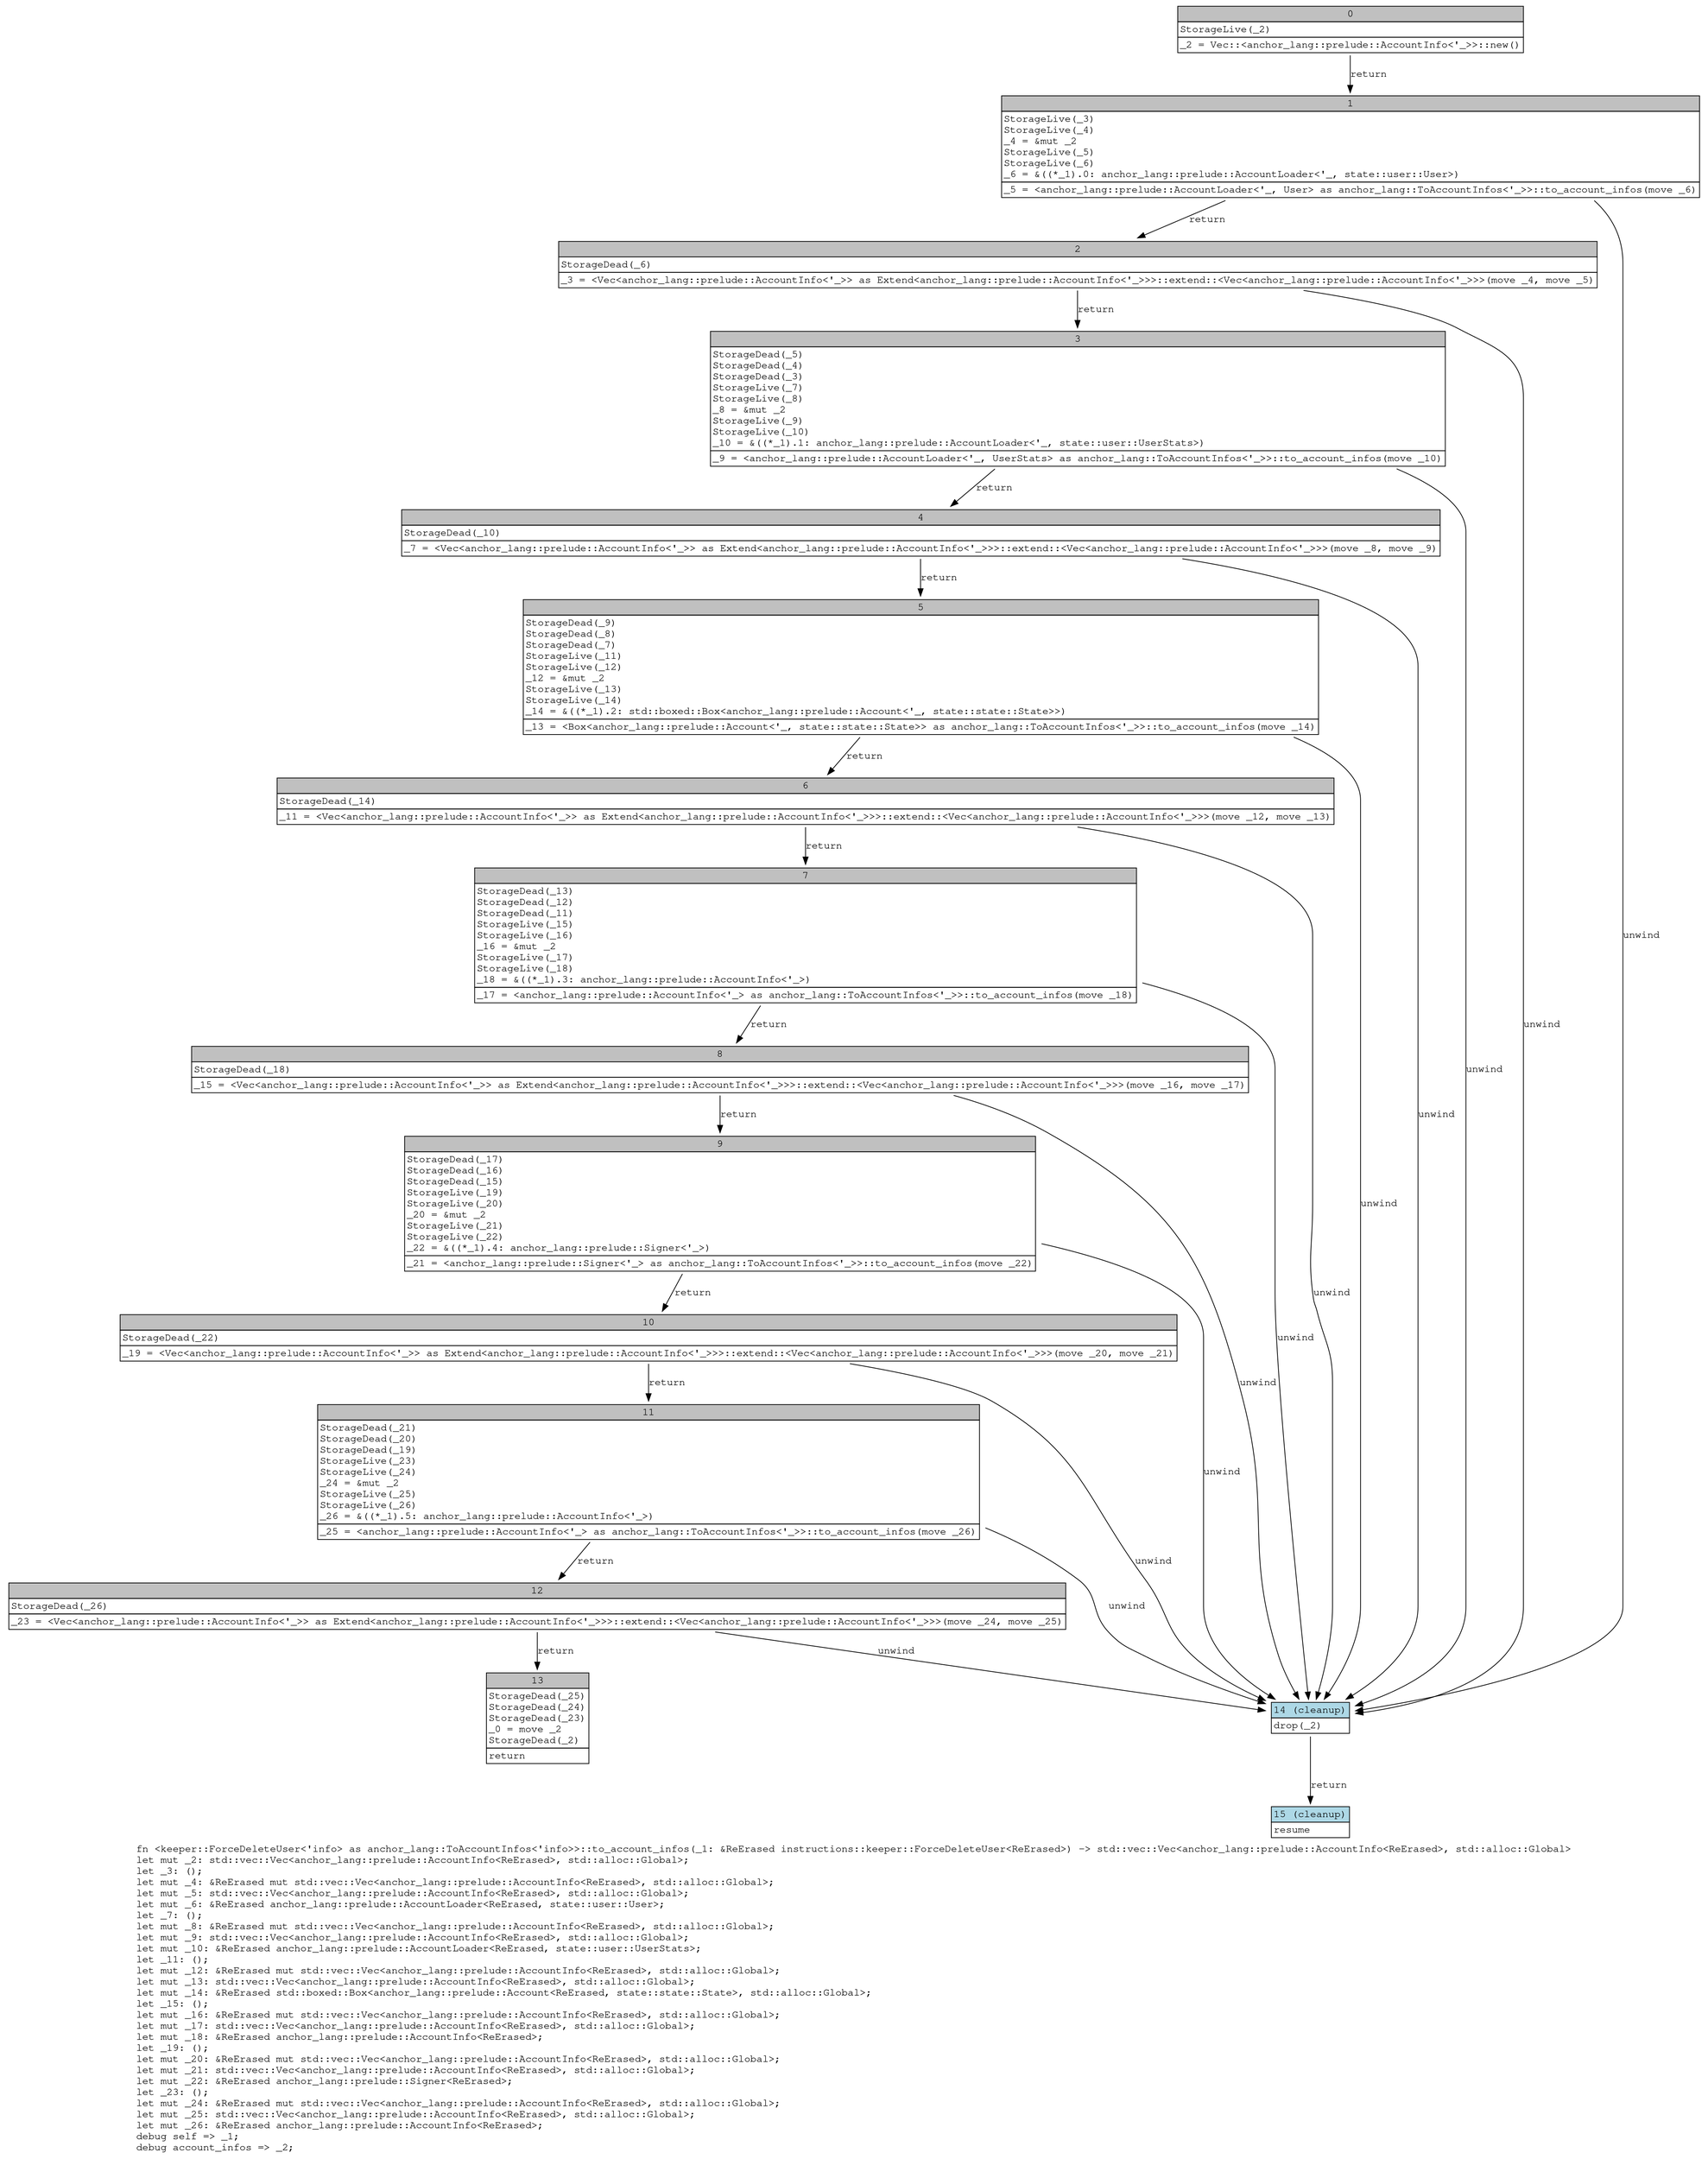 digraph Mir_0_11286 {
    graph [fontname="Courier, monospace"];
    node [fontname="Courier, monospace"];
    edge [fontname="Courier, monospace"];
    label=<fn &lt;keeper::ForceDeleteUser&lt;'info&gt; as anchor_lang::ToAccountInfos&lt;'info&gt;&gt;::to_account_infos(_1: &amp;ReErased instructions::keeper::ForceDeleteUser&lt;ReErased&gt;) -&gt; std::vec::Vec&lt;anchor_lang::prelude::AccountInfo&lt;ReErased&gt;, std::alloc::Global&gt;<br align="left"/>let mut _2: std::vec::Vec&lt;anchor_lang::prelude::AccountInfo&lt;ReErased&gt;, std::alloc::Global&gt;;<br align="left"/>let _3: ();<br align="left"/>let mut _4: &amp;ReErased mut std::vec::Vec&lt;anchor_lang::prelude::AccountInfo&lt;ReErased&gt;, std::alloc::Global&gt;;<br align="left"/>let mut _5: std::vec::Vec&lt;anchor_lang::prelude::AccountInfo&lt;ReErased&gt;, std::alloc::Global&gt;;<br align="left"/>let mut _6: &amp;ReErased anchor_lang::prelude::AccountLoader&lt;ReErased, state::user::User&gt;;<br align="left"/>let _7: ();<br align="left"/>let mut _8: &amp;ReErased mut std::vec::Vec&lt;anchor_lang::prelude::AccountInfo&lt;ReErased&gt;, std::alloc::Global&gt;;<br align="left"/>let mut _9: std::vec::Vec&lt;anchor_lang::prelude::AccountInfo&lt;ReErased&gt;, std::alloc::Global&gt;;<br align="left"/>let mut _10: &amp;ReErased anchor_lang::prelude::AccountLoader&lt;ReErased, state::user::UserStats&gt;;<br align="left"/>let _11: ();<br align="left"/>let mut _12: &amp;ReErased mut std::vec::Vec&lt;anchor_lang::prelude::AccountInfo&lt;ReErased&gt;, std::alloc::Global&gt;;<br align="left"/>let mut _13: std::vec::Vec&lt;anchor_lang::prelude::AccountInfo&lt;ReErased&gt;, std::alloc::Global&gt;;<br align="left"/>let mut _14: &amp;ReErased std::boxed::Box&lt;anchor_lang::prelude::Account&lt;ReErased, state::state::State&gt;, std::alloc::Global&gt;;<br align="left"/>let _15: ();<br align="left"/>let mut _16: &amp;ReErased mut std::vec::Vec&lt;anchor_lang::prelude::AccountInfo&lt;ReErased&gt;, std::alloc::Global&gt;;<br align="left"/>let mut _17: std::vec::Vec&lt;anchor_lang::prelude::AccountInfo&lt;ReErased&gt;, std::alloc::Global&gt;;<br align="left"/>let mut _18: &amp;ReErased anchor_lang::prelude::AccountInfo&lt;ReErased&gt;;<br align="left"/>let _19: ();<br align="left"/>let mut _20: &amp;ReErased mut std::vec::Vec&lt;anchor_lang::prelude::AccountInfo&lt;ReErased&gt;, std::alloc::Global&gt;;<br align="left"/>let mut _21: std::vec::Vec&lt;anchor_lang::prelude::AccountInfo&lt;ReErased&gt;, std::alloc::Global&gt;;<br align="left"/>let mut _22: &amp;ReErased anchor_lang::prelude::Signer&lt;ReErased&gt;;<br align="left"/>let _23: ();<br align="left"/>let mut _24: &amp;ReErased mut std::vec::Vec&lt;anchor_lang::prelude::AccountInfo&lt;ReErased&gt;, std::alloc::Global&gt;;<br align="left"/>let mut _25: std::vec::Vec&lt;anchor_lang::prelude::AccountInfo&lt;ReErased&gt;, std::alloc::Global&gt;;<br align="left"/>let mut _26: &amp;ReErased anchor_lang::prelude::AccountInfo&lt;ReErased&gt;;<br align="left"/>debug self =&gt; _1;<br align="left"/>debug account_infos =&gt; _2;<br align="left"/>>;
    bb0__0_11286 [shape="none", label=<<table border="0" cellborder="1" cellspacing="0"><tr><td bgcolor="gray" align="center" colspan="1">0</td></tr><tr><td align="left" balign="left">StorageLive(_2)<br/></td></tr><tr><td align="left">_2 = Vec::&lt;anchor_lang::prelude::AccountInfo&lt;'_&gt;&gt;::new()</td></tr></table>>];
    bb1__0_11286 [shape="none", label=<<table border="0" cellborder="1" cellspacing="0"><tr><td bgcolor="gray" align="center" colspan="1">1</td></tr><tr><td align="left" balign="left">StorageLive(_3)<br/>StorageLive(_4)<br/>_4 = &amp;mut _2<br/>StorageLive(_5)<br/>StorageLive(_6)<br/>_6 = &amp;((*_1).0: anchor_lang::prelude::AccountLoader&lt;'_, state::user::User&gt;)<br/></td></tr><tr><td align="left">_5 = &lt;anchor_lang::prelude::AccountLoader&lt;'_, User&gt; as anchor_lang::ToAccountInfos&lt;'_&gt;&gt;::to_account_infos(move _6)</td></tr></table>>];
    bb2__0_11286 [shape="none", label=<<table border="0" cellborder="1" cellspacing="0"><tr><td bgcolor="gray" align="center" colspan="1">2</td></tr><tr><td align="left" balign="left">StorageDead(_6)<br/></td></tr><tr><td align="left">_3 = &lt;Vec&lt;anchor_lang::prelude::AccountInfo&lt;'_&gt;&gt; as Extend&lt;anchor_lang::prelude::AccountInfo&lt;'_&gt;&gt;&gt;::extend::&lt;Vec&lt;anchor_lang::prelude::AccountInfo&lt;'_&gt;&gt;&gt;(move _4, move _5)</td></tr></table>>];
    bb3__0_11286 [shape="none", label=<<table border="0" cellborder="1" cellspacing="0"><tr><td bgcolor="gray" align="center" colspan="1">3</td></tr><tr><td align="left" balign="left">StorageDead(_5)<br/>StorageDead(_4)<br/>StorageDead(_3)<br/>StorageLive(_7)<br/>StorageLive(_8)<br/>_8 = &amp;mut _2<br/>StorageLive(_9)<br/>StorageLive(_10)<br/>_10 = &amp;((*_1).1: anchor_lang::prelude::AccountLoader&lt;'_, state::user::UserStats&gt;)<br/></td></tr><tr><td align="left">_9 = &lt;anchor_lang::prelude::AccountLoader&lt;'_, UserStats&gt; as anchor_lang::ToAccountInfos&lt;'_&gt;&gt;::to_account_infos(move _10)</td></tr></table>>];
    bb4__0_11286 [shape="none", label=<<table border="0" cellborder="1" cellspacing="0"><tr><td bgcolor="gray" align="center" colspan="1">4</td></tr><tr><td align="left" balign="left">StorageDead(_10)<br/></td></tr><tr><td align="left">_7 = &lt;Vec&lt;anchor_lang::prelude::AccountInfo&lt;'_&gt;&gt; as Extend&lt;anchor_lang::prelude::AccountInfo&lt;'_&gt;&gt;&gt;::extend::&lt;Vec&lt;anchor_lang::prelude::AccountInfo&lt;'_&gt;&gt;&gt;(move _8, move _9)</td></tr></table>>];
    bb5__0_11286 [shape="none", label=<<table border="0" cellborder="1" cellspacing="0"><tr><td bgcolor="gray" align="center" colspan="1">5</td></tr><tr><td align="left" balign="left">StorageDead(_9)<br/>StorageDead(_8)<br/>StorageDead(_7)<br/>StorageLive(_11)<br/>StorageLive(_12)<br/>_12 = &amp;mut _2<br/>StorageLive(_13)<br/>StorageLive(_14)<br/>_14 = &amp;((*_1).2: std::boxed::Box&lt;anchor_lang::prelude::Account&lt;'_, state::state::State&gt;&gt;)<br/></td></tr><tr><td align="left">_13 = &lt;Box&lt;anchor_lang::prelude::Account&lt;'_, state::state::State&gt;&gt; as anchor_lang::ToAccountInfos&lt;'_&gt;&gt;::to_account_infos(move _14)</td></tr></table>>];
    bb6__0_11286 [shape="none", label=<<table border="0" cellborder="1" cellspacing="0"><tr><td bgcolor="gray" align="center" colspan="1">6</td></tr><tr><td align="left" balign="left">StorageDead(_14)<br/></td></tr><tr><td align="left">_11 = &lt;Vec&lt;anchor_lang::prelude::AccountInfo&lt;'_&gt;&gt; as Extend&lt;anchor_lang::prelude::AccountInfo&lt;'_&gt;&gt;&gt;::extend::&lt;Vec&lt;anchor_lang::prelude::AccountInfo&lt;'_&gt;&gt;&gt;(move _12, move _13)</td></tr></table>>];
    bb7__0_11286 [shape="none", label=<<table border="0" cellborder="1" cellspacing="0"><tr><td bgcolor="gray" align="center" colspan="1">7</td></tr><tr><td align="left" balign="left">StorageDead(_13)<br/>StorageDead(_12)<br/>StorageDead(_11)<br/>StorageLive(_15)<br/>StorageLive(_16)<br/>_16 = &amp;mut _2<br/>StorageLive(_17)<br/>StorageLive(_18)<br/>_18 = &amp;((*_1).3: anchor_lang::prelude::AccountInfo&lt;'_&gt;)<br/></td></tr><tr><td align="left">_17 = &lt;anchor_lang::prelude::AccountInfo&lt;'_&gt; as anchor_lang::ToAccountInfos&lt;'_&gt;&gt;::to_account_infos(move _18)</td></tr></table>>];
    bb8__0_11286 [shape="none", label=<<table border="0" cellborder="1" cellspacing="0"><tr><td bgcolor="gray" align="center" colspan="1">8</td></tr><tr><td align="left" balign="left">StorageDead(_18)<br/></td></tr><tr><td align="left">_15 = &lt;Vec&lt;anchor_lang::prelude::AccountInfo&lt;'_&gt;&gt; as Extend&lt;anchor_lang::prelude::AccountInfo&lt;'_&gt;&gt;&gt;::extend::&lt;Vec&lt;anchor_lang::prelude::AccountInfo&lt;'_&gt;&gt;&gt;(move _16, move _17)</td></tr></table>>];
    bb9__0_11286 [shape="none", label=<<table border="0" cellborder="1" cellspacing="0"><tr><td bgcolor="gray" align="center" colspan="1">9</td></tr><tr><td align="left" balign="left">StorageDead(_17)<br/>StorageDead(_16)<br/>StorageDead(_15)<br/>StorageLive(_19)<br/>StorageLive(_20)<br/>_20 = &amp;mut _2<br/>StorageLive(_21)<br/>StorageLive(_22)<br/>_22 = &amp;((*_1).4: anchor_lang::prelude::Signer&lt;'_&gt;)<br/></td></tr><tr><td align="left">_21 = &lt;anchor_lang::prelude::Signer&lt;'_&gt; as anchor_lang::ToAccountInfos&lt;'_&gt;&gt;::to_account_infos(move _22)</td></tr></table>>];
    bb10__0_11286 [shape="none", label=<<table border="0" cellborder="1" cellspacing="0"><tr><td bgcolor="gray" align="center" colspan="1">10</td></tr><tr><td align="left" balign="left">StorageDead(_22)<br/></td></tr><tr><td align="left">_19 = &lt;Vec&lt;anchor_lang::prelude::AccountInfo&lt;'_&gt;&gt; as Extend&lt;anchor_lang::prelude::AccountInfo&lt;'_&gt;&gt;&gt;::extend::&lt;Vec&lt;anchor_lang::prelude::AccountInfo&lt;'_&gt;&gt;&gt;(move _20, move _21)</td></tr></table>>];
    bb11__0_11286 [shape="none", label=<<table border="0" cellborder="1" cellspacing="0"><tr><td bgcolor="gray" align="center" colspan="1">11</td></tr><tr><td align="left" balign="left">StorageDead(_21)<br/>StorageDead(_20)<br/>StorageDead(_19)<br/>StorageLive(_23)<br/>StorageLive(_24)<br/>_24 = &amp;mut _2<br/>StorageLive(_25)<br/>StorageLive(_26)<br/>_26 = &amp;((*_1).5: anchor_lang::prelude::AccountInfo&lt;'_&gt;)<br/></td></tr><tr><td align="left">_25 = &lt;anchor_lang::prelude::AccountInfo&lt;'_&gt; as anchor_lang::ToAccountInfos&lt;'_&gt;&gt;::to_account_infos(move _26)</td></tr></table>>];
    bb12__0_11286 [shape="none", label=<<table border="0" cellborder="1" cellspacing="0"><tr><td bgcolor="gray" align="center" colspan="1">12</td></tr><tr><td align="left" balign="left">StorageDead(_26)<br/></td></tr><tr><td align="left">_23 = &lt;Vec&lt;anchor_lang::prelude::AccountInfo&lt;'_&gt;&gt; as Extend&lt;anchor_lang::prelude::AccountInfo&lt;'_&gt;&gt;&gt;::extend::&lt;Vec&lt;anchor_lang::prelude::AccountInfo&lt;'_&gt;&gt;&gt;(move _24, move _25)</td></tr></table>>];
    bb13__0_11286 [shape="none", label=<<table border="0" cellborder="1" cellspacing="0"><tr><td bgcolor="gray" align="center" colspan="1">13</td></tr><tr><td align="left" balign="left">StorageDead(_25)<br/>StorageDead(_24)<br/>StorageDead(_23)<br/>_0 = move _2<br/>StorageDead(_2)<br/></td></tr><tr><td align="left">return</td></tr></table>>];
    bb14__0_11286 [shape="none", label=<<table border="0" cellborder="1" cellspacing="0"><tr><td bgcolor="lightblue" align="center" colspan="1">14 (cleanup)</td></tr><tr><td align="left">drop(_2)</td></tr></table>>];
    bb15__0_11286 [shape="none", label=<<table border="0" cellborder="1" cellspacing="0"><tr><td bgcolor="lightblue" align="center" colspan="1">15 (cleanup)</td></tr><tr><td align="left">resume</td></tr></table>>];
    bb0__0_11286 -> bb1__0_11286 [label="return"];
    bb1__0_11286 -> bb2__0_11286 [label="return"];
    bb1__0_11286 -> bb14__0_11286 [label="unwind"];
    bb2__0_11286 -> bb3__0_11286 [label="return"];
    bb2__0_11286 -> bb14__0_11286 [label="unwind"];
    bb3__0_11286 -> bb4__0_11286 [label="return"];
    bb3__0_11286 -> bb14__0_11286 [label="unwind"];
    bb4__0_11286 -> bb5__0_11286 [label="return"];
    bb4__0_11286 -> bb14__0_11286 [label="unwind"];
    bb5__0_11286 -> bb6__0_11286 [label="return"];
    bb5__0_11286 -> bb14__0_11286 [label="unwind"];
    bb6__0_11286 -> bb7__0_11286 [label="return"];
    bb6__0_11286 -> bb14__0_11286 [label="unwind"];
    bb7__0_11286 -> bb8__0_11286 [label="return"];
    bb7__0_11286 -> bb14__0_11286 [label="unwind"];
    bb8__0_11286 -> bb9__0_11286 [label="return"];
    bb8__0_11286 -> bb14__0_11286 [label="unwind"];
    bb9__0_11286 -> bb10__0_11286 [label="return"];
    bb9__0_11286 -> bb14__0_11286 [label="unwind"];
    bb10__0_11286 -> bb11__0_11286 [label="return"];
    bb10__0_11286 -> bb14__0_11286 [label="unwind"];
    bb11__0_11286 -> bb12__0_11286 [label="return"];
    bb11__0_11286 -> bb14__0_11286 [label="unwind"];
    bb12__0_11286 -> bb13__0_11286 [label="return"];
    bb12__0_11286 -> bb14__0_11286 [label="unwind"];
    bb14__0_11286 -> bb15__0_11286 [label="return"];
}
